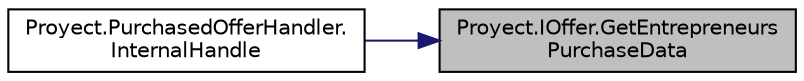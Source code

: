 digraph "Proyect.IOffer.GetEntrepreneursPurchaseData"
{
 // INTERACTIVE_SVG=YES
 // LATEX_PDF_SIZE
  edge [fontname="Helvetica",fontsize="10",labelfontname="Helvetica",labelfontsize="10"];
  node [fontname="Helvetica",fontsize="10",shape=record];
  rankdir="RL";
  Node1 [label="Proyect.IOffer.GetEntrepreneurs\lPurchaseData",height=0.2,width=0.4,color="black", fillcolor="grey75", style="filled", fontcolor="black",tooltip="Obtiene todos los datos de compra de la oferta, del emprendedor indicado."];
  Node1 -> Node2 [dir="back",color="midnightblue",fontsize="10",style="solid",fontname="Helvetica"];
  Node2 [label="Proyect.PurchasedOfferHandler.\lInternalHandle",height=0.2,width=0.4,color="black", fillcolor="white", style="filled",URL="$classProyect_1_1PurchasedOfferHandler.html#a2858da92fe7689008b79f12314da3e8f",tooltip="Procesa el mensaje \"/registrar\" y retorna true; retorna false en caso contrario."];
}
